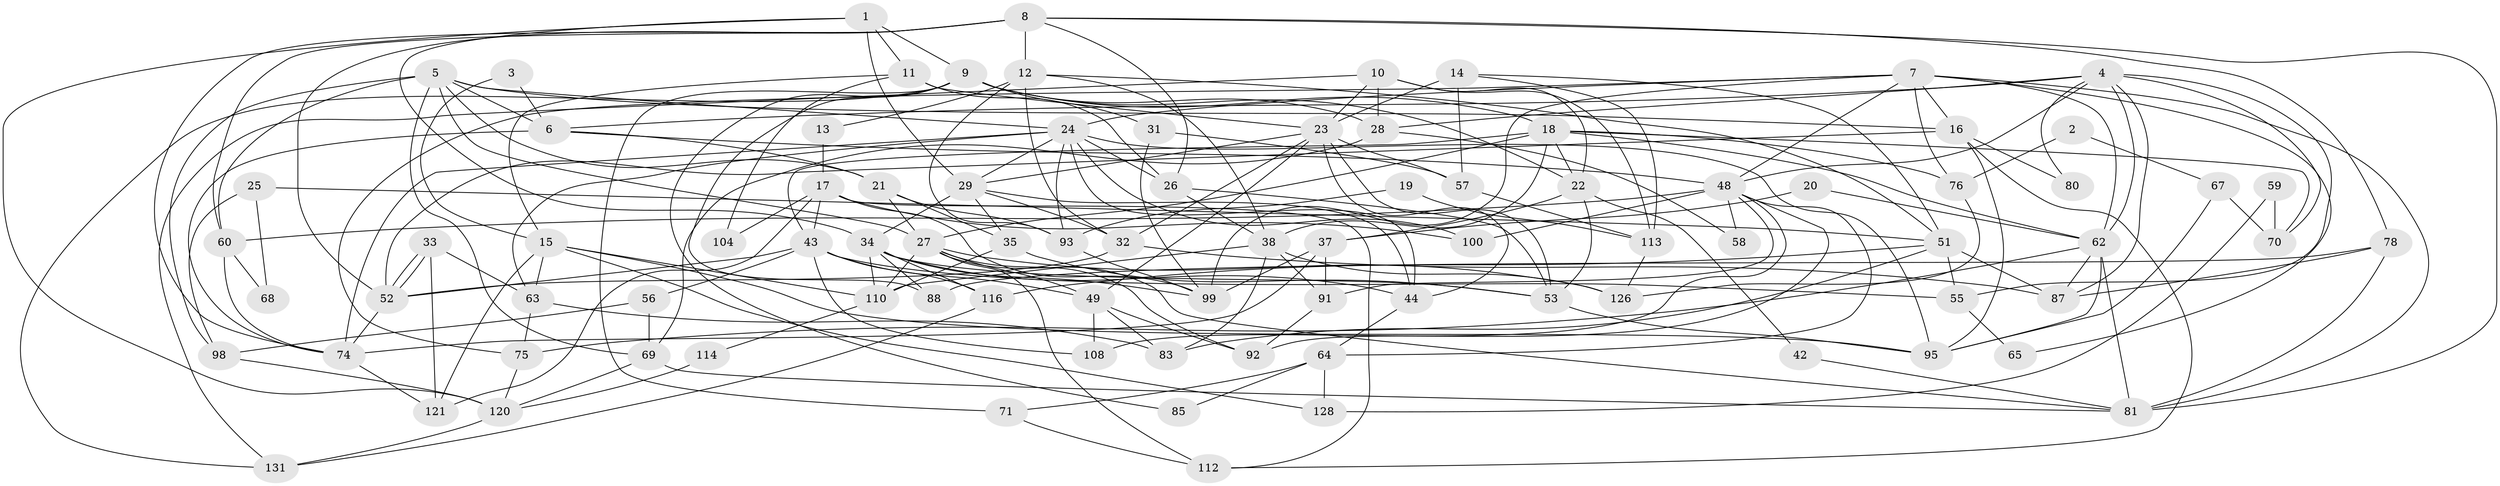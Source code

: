 // Generated by graph-tools (version 1.1) at 2025/52/02/27/25 19:52:06]
// undirected, 88 vertices, 217 edges
graph export_dot {
graph [start="1"]
  node [color=gray90,style=filled];
  1;
  2;
  3;
  4 [super="+103"];
  5 [super="+45"];
  6 [super="+39"];
  7 [super="+90"];
  8 [super="+41"];
  9 [super="+40"];
  10 [super="+106"];
  11 [super="+115"];
  12 [super="+133"];
  13;
  14 [super="+47"];
  15 [super="+122"];
  16 [super="+109"];
  17 [super="+61"];
  18 [super="+105"];
  19;
  20;
  21 [super="+66"];
  22 [super="+46"];
  23 [super="+102"];
  24 [super="+73"];
  25;
  26 [super="+123"];
  27 [super="+30"];
  28 [super="+79"];
  29 [super="+72"];
  31;
  32 [super="+127"];
  33;
  34 [super="+36"];
  35 [super="+84"];
  37 [super="+54"];
  38 [super="+111"];
  42;
  43 [super="+125"];
  44 [super="+117"];
  48 [super="+82"];
  49 [super="+50"];
  51 [super="+86"];
  52 [super="+96"];
  53 [super="+77"];
  55;
  56;
  57 [super="+136"];
  58;
  59;
  60 [super="+135"];
  62 [super="+129"];
  63 [super="+101"];
  64 [super="+118"];
  65;
  67;
  68;
  69 [super="+89"];
  70;
  71;
  74 [super="+134"];
  75;
  76 [super="+130"];
  78;
  80;
  81 [super="+94"];
  83 [super="+107"];
  85;
  87;
  88;
  91;
  92;
  93;
  95 [super="+97"];
  98;
  99 [super="+119"];
  100;
  104;
  108;
  110;
  112;
  113;
  114;
  116;
  120 [super="+124"];
  121;
  126;
  128;
  131 [super="+132"];
  1 -- 120;
  1 -- 9;
  1 -- 29;
  1 -- 34;
  1 -- 11;
  2 -- 67;
  2 -- 76;
  3 -- 15;
  3 -- 6;
  4 -- 6;
  4 -- 55;
  4 -- 80;
  4 -- 62;
  4 -- 48;
  4 -- 70;
  4 -- 87;
  4 -- 28;
  5 -- 24;
  5 -- 16;
  5 -- 21;
  5 -- 60;
  5 -- 98;
  5 -- 69;
  5 -- 27;
  5 -- 6;
  6 -- 48;
  6 -- 21;
  6 -- 74;
  7 -- 99;
  7 -- 75;
  7 -- 76;
  7 -- 16;
  7 -- 65;
  7 -- 48;
  7 -- 81;
  7 -- 24;
  7 -- 62;
  8 -- 12;
  8 -- 78;
  8 -- 26;
  8 -- 74;
  8 -- 81;
  8 -- 60;
  8 -- 52;
  9 -- 88;
  9 -- 71;
  9 -- 85;
  9 -- 131;
  9 -- 22;
  9 -- 28;
  9 -- 31;
  9 -- 18;
  10 -- 23;
  10 -- 113;
  10 -- 131;
  10 -- 22;
  10 -- 28;
  11 -- 23;
  11 -- 26;
  11 -- 104;
  11 -- 15;
  12 -- 93;
  12 -- 51;
  12 -- 13;
  12 -- 38;
  12 -- 32;
  13 -- 17;
  14 -- 23;
  14 -- 113;
  14 -- 57;
  14 -- 51;
  15 -- 95 [weight=2];
  15 -- 121;
  15 -- 128;
  15 -- 110;
  15 -- 63;
  16 -- 80;
  16 -- 112;
  16 -- 52;
  16 -- 95;
  17 -- 104;
  17 -- 112;
  17 -- 121;
  17 -- 43;
  17 -- 99;
  17 -- 100;
  18 -- 38;
  18 -- 70;
  18 -- 43;
  18 -- 62;
  18 -- 27;
  18 -- 22;
  18 -- 76;
  19 -- 113;
  19 -- 93;
  20 -- 62;
  20 -- 37;
  21 -- 93;
  21 -- 35;
  21 -- 27;
  22 -- 53;
  22 -- 42;
  22 -- 37;
  23 -- 49;
  23 -- 32;
  23 -- 29;
  23 -- 53;
  23 -- 57;
  23 -- 44;
  24 -- 26;
  24 -- 44;
  24 -- 93;
  24 -- 95;
  24 -- 29;
  24 -- 63;
  24 -- 100;
  24 -- 74;
  25 -- 98;
  25 -- 68;
  25 -- 51;
  26 -- 53;
  26 -- 38;
  27 -- 126;
  27 -- 92;
  27 -- 110;
  27 -- 112;
  27 -- 81;
  27 -- 49;
  28 -- 69 [weight=2];
  28 -- 58;
  29 -- 35;
  29 -- 34;
  29 -- 32;
  29 -- 44;
  31 -- 99;
  31 -- 57;
  32 -- 52;
  32 -- 87;
  33 -- 52;
  33 -- 52;
  33 -- 121;
  33 -- 63;
  34 -- 110;
  34 -- 88;
  34 -- 116;
  34 -- 53;
  34 -- 44;
  34 -- 99;
  35 -- 110;
  35 -- 53;
  37 -- 91;
  37 -- 99 [weight=2];
  37 -- 74;
  38 -- 110;
  38 -- 91;
  38 -- 126;
  38 -- 83;
  42 -- 81;
  43 -- 116;
  43 -- 108;
  43 -- 49;
  43 -- 52;
  43 -- 55;
  43 -- 56;
  44 -- 64 [weight=2];
  48 -- 60;
  48 -- 58;
  48 -- 64;
  48 -- 100;
  48 -- 91;
  48 -- 108;
  48 -- 92;
  49 -- 83;
  49 -- 108;
  49 -- 92;
  51 -- 116;
  51 -- 87;
  51 -- 55;
  51 -- 83;
  52 -- 74;
  53 -- 95;
  55 -- 65;
  56 -- 98;
  56 -- 69;
  57 -- 113;
  59 -- 128;
  59 -- 70;
  60 -- 74;
  60 -- 68;
  62 -- 75;
  62 -- 87;
  62 -- 81 [weight=2];
  62 -- 95;
  63 -- 75;
  63 -- 83;
  64 -- 85;
  64 -- 128;
  64 -- 71;
  67 -- 70;
  67 -- 95 [weight=2];
  69 -- 81;
  69 -- 120;
  71 -- 112;
  74 -- 121;
  75 -- 120;
  76 -- 126;
  78 -- 81;
  78 -- 87;
  78 -- 88;
  91 -- 92;
  93 -- 99;
  98 -- 120;
  110 -- 114;
  113 -- 126;
  114 -- 120;
  116 -- 131;
  120 -- 131;
}

